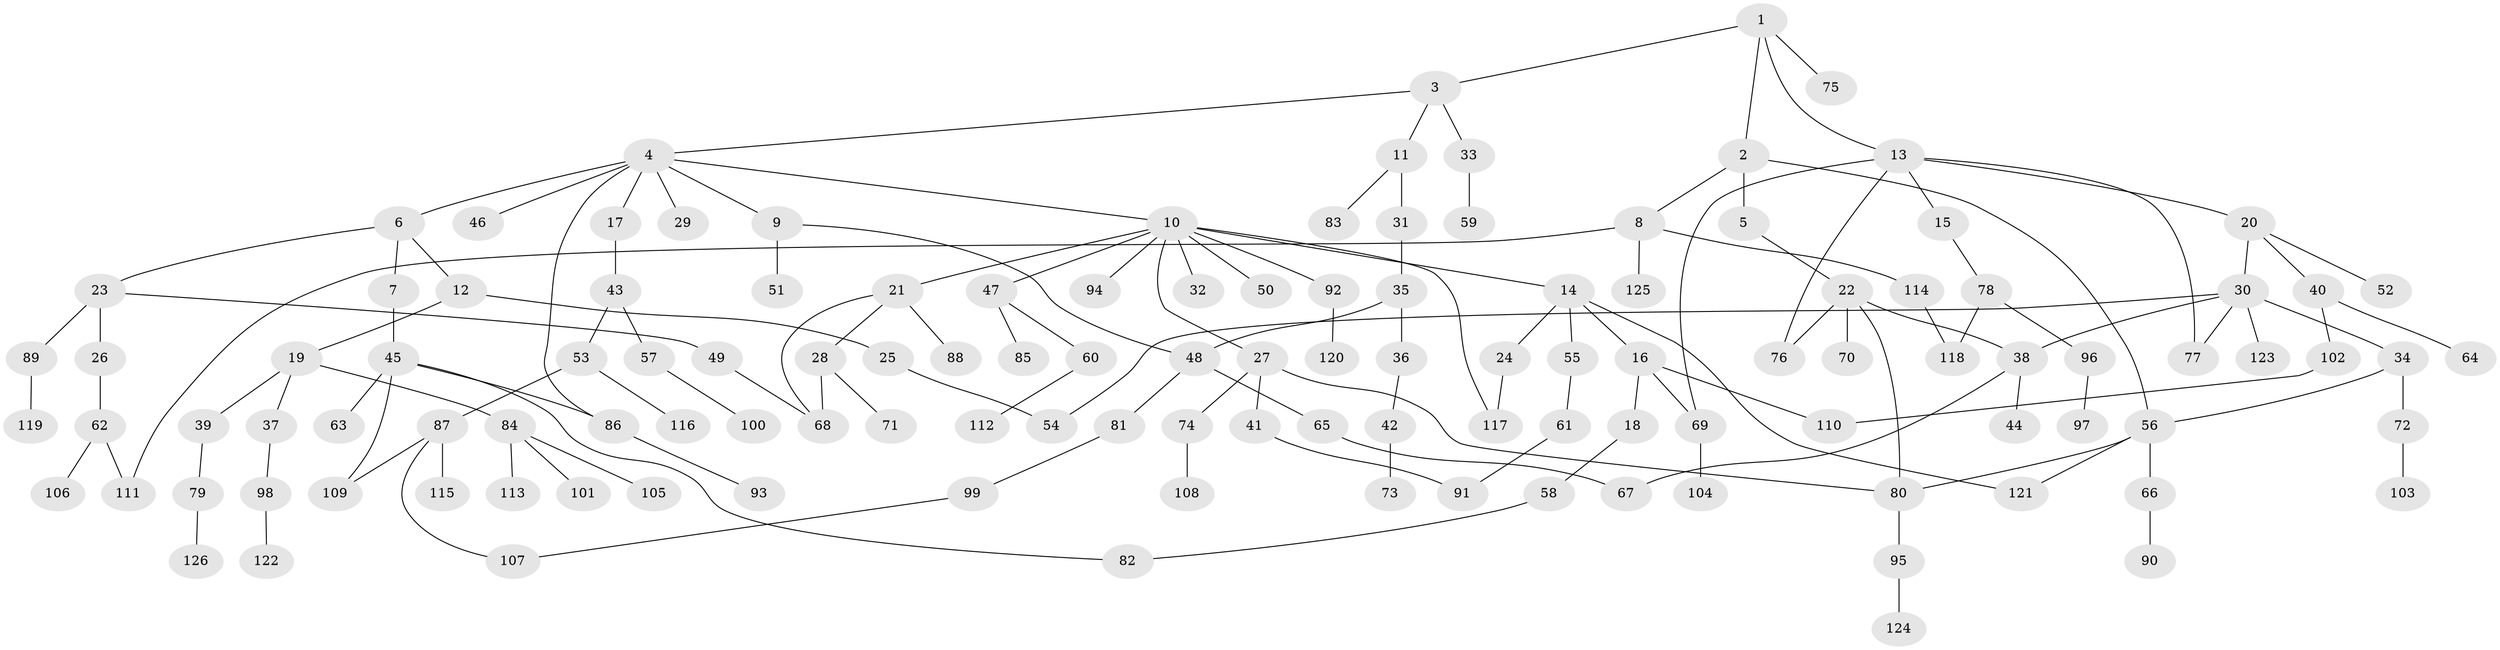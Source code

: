 // coarse degree distribution, {6: 0.03333333333333333, 4: 0.1111111111111111, 9: 0.011111111111111112, 2: 0.23333333333333334, 5: 0.03333333333333333, 3: 0.15555555555555556, 11: 0.011111111111111112, 1: 0.4, 7: 0.011111111111111112}
// Generated by graph-tools (version 1.1) at 2025/41/03/06/25 10:41:28]
// undirected, 126 vertices, 147 edges
graph export_dot {
graph [start="1"]
  node [color=gray90,style=filled];
  1;
  2;
  3;
  4;
  5;
  6;
  7;
  8;
  9;
  10;
  11;
  12;
  13;
  14;
  15;
  16;
  17;
  18;
  19;
  20;
  21;
  22;
  23;
  24;
  25;
  26;
  27;
  28;
  29;
  30;
  31;
  32;
  33;
  34;
  35;
  36;
  37;
  38;
  39;
  40;
  41;
  42;
  43;
  44;
  45;
  46;
  47;
  48;
  49;
  50;
  51;
  52;
  53;
  54;
  55;
  56;
  57;
  58;
  59;
  60;
  61;
  62;
  63;
  64;
  65;
  66;
  67;
  68;
  69;
  70;
  71;
  72;
  73;
  74;
  75;
  76;
  77;
  78;
  79;
  80;
  81;
  82;
  83;
  84;
  85;
  86;
  87;
  88;
  89;
  90;
  91;
  92;
  93;
  94;
  95;
  96;
  97;
  98;
  99;
  100;
  101;
  102;
  103;
  104;
  105;
  106;
  107;
  108;
  109;
  110;
  111;
  112;
  113;
  114;
  115;
  116;
  117;
  118;
  119;
  120;
  121;
  122;
  123;
  124;
  125;
  126;
  1 -- 2;
  1 -- 3;
  1 -- 13;
  1 -- 75;
  2 -- 5;
  2 -- 8;
  2 -- 56;
  3 -- 4;
  3 -- 11;
  3 -- 33;
  4 -- 6;
  4 -- 9;
  4 -- 10;
  4 -- 17;
  4 -- 29;
  4 -- 46;
  4 -- 86;
  5 -- 22;
  6 -- 7;
  6 -- 12;
  6 -- 23;
  7 -- 45;
  8 -- 114;
  8 -- 125;
  8 -- 111;
  9 -- 48;
  9 -- 51;
  10 -- 14;
  10 -- 21;
  10 -- 27;
  10 -- 32;
  10 -- 47;
  10 -- 50;
  10 -- 92;
  10 -- 94;
  10 -- 117;
  11 -- 31;
  11 -- 83;
  12 -- 19;
  12 -- 25;
  13 -- 15;
  13 -- 20;
  13 -- 69;
  13 -- 76;
  13 -- 77;
  14 -- 16;
  14 -- 24;
  14 -- 55;
  14 -- 121;
  15 -- 78;
  16 -- 18;
  16 -- 69;
  16 -- 110;
  17 -- 43;
  18 -- 58;
  19 -- 37;
  19 -- 39;
  19 -- 84;
  20 -- 30;
  20 -- 40;
  20 -- 52;
  21 -- 28;
  21 -- 88;
  21 -- 68;
  22 -- 38;
  22 -- 70;
  22 -- 76;
  22 -- 80;
  23 -- 26;
  23 -- 49;
  23 -- 89;
  24 -- 117;
  25 -- 54;
  26 -- 62;
  27 -- 41;
  27 -- 74;
  27 -- 80;
  28 -- 68;
  28 -- 71;
  30 -- 34;
  30 -- 123;
  30 -- 54;
  30 -- 38;
  30 -- 77;
  31 -- 35;
  33 -- 59;
  34 -- 56;
  34 -- 72;
  35 -- 36;
  35 -- 48;
  36 -- 42;
  37 -- 98;
  38 -- 44;
  38 -- 67;
  39 -- 79;
  40 -- 64;
  40 -- 102;
  41 -- 91;
  42 -- 73;
  43 -- 53;
  43 -- 57;
  45 -- 63;
  45 -- 86;
  45 -- 82;
  45 -- 109;
  47 -- 60;
  47 -- 85;
  48 -- 65;
  48 -- 81;
  49 -- 68;
  53 -- 87;
  53 -- 116;
  55 -- 61;
  56 -- 66;
  56 -- 121;
  56 -- 80;
  57 -- 100;
  58 -- 82;
  60 -- 112;
  61 -- 91;
  62 -- 106;
  62 -- 111;
  65 -- 67;
  66 -- 90;
  69 -- 104;
  72 -- 103;
  74 -- 108;
  78 -- 96;
  78 -- 118;
  79 -- 126;
  80 -- 95;
  81 -- 99;
  84 -- 101;
  84 -- 105;
  84 -- 113;
  86 -- 93;
  87 -- 109;
  87 -- 115;
  87 -- 107;
  89 -- 119;
  92 -- 120;
  95 -- 124;
  96 -- 97;
  98 -- 122;
  99 -- 107;
  102 -- 110;
  114 -- 118;
}

